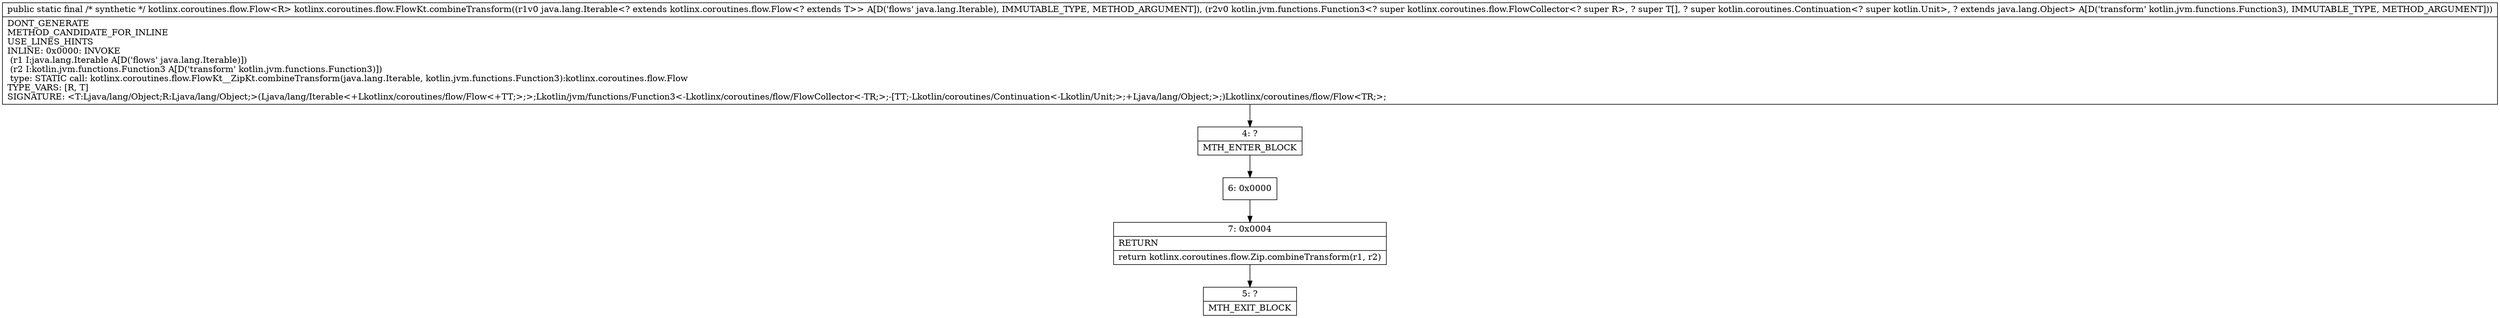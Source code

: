 digraph "CFG forkotlinx.coroutines.flow.FlowKt.combineTransform(Ljava\/lang\/Iterable;Lkotlin\/jvm\/functions\/Function3;)Lkotlinx\/coroutines\/flow\/Flow;" {
Node_4 [shape=record,label="{4\:\ ?|MTH_ENTER_BLOCK\l}"];
Node_6 [shape=record,label="{6\:\ 0x0000}"];
Node_7 [shape=record,label="{7\:\ 0x0004|RETURN\l|return kotlinx.coroutines.flow.Zip.combineTransform(r1, r2)\l}"];
Node_5 [shape=record,label="{5\:\ ?|MTH_EXIT_BLOCK\l}"];
MethodNode[shape=record,label="{public static final \/* synthetic *\/ kotlinx.coroutines.flow.Flow\<R\> kotlinx.coroutines.flow.FlowKt.combineTransform((r1v0 java.lang.Iterable\<? extends kotlinx.coroutines.flow.Flow\<? extends T\>\> A[D('flows' java.lang.Iterable), IMMUTABLE_TYPE, METHOD_ARGUMENT]), (r2v0 kotlin.jvm.functions.Function3\<? super kotlinx.coroutines.flow.FlowCollector\<? super R\>, ? super T[], ? super kotlin.coroutines.Continuation\<? super kotlin.Unit\>, ? extends java.lang.Object\> A[D('transform' kotlin.jvm.functions.Function3), IMMUTABLE_TYPE, METHOD_ARGUMENT]))  | DONT_GENERATE\lMETHOD_CANDIDATE_FOR_INLINE\lUSE_LINES_HINTS\lINLINE: 0x0000: INVOKE  \l  (r1 I:java.lang.Iterable A[D('flows' java.lang.Iterable)])\l  (r2 I:kotlin.jvm.functions.Function3 A[D('transform' kotlin.jvm.functions.Function3)])\l type: STATIC call: kotlinx.coroutines.flow.FlowKt__ZipKt.combineTransform(java.lang.Iterable, kotlin.jvm.functions.Function3):kotlinx.coroutines.flow.Flow\lTYPE_VARS: [R, T]\lSIGNATURE: \<T:Ljava\/lang\/Object;R:Ljava\/lang\/Object;\>(Ljava\/lang\/Iterable\<+Lkotlinx\/coroutines\/flow\/Flow\<+TT;\>;\>;Lkotlin\/jvm\/functions\/Function3\<\-Lkotlinx\/coroutines\/flow\/FlowCollector\<\-TR;\>;\-[TT;\-Lkotlin\/coroutines\/Continuation\<\-Lkotlin\/Unit;\>;+Ljava\/lang\/Object;\>;)Lkotlinx\/coroutines\/flow\/Flow\<TR;\>;\l}"];
MethodNode -> Node_4;Node_4 -> Node_6;
Node_6 -> Node_7;
Node_7 -> Node_5;
}


